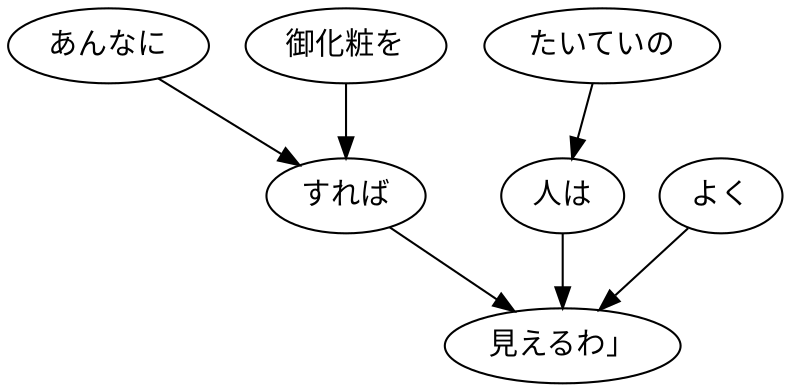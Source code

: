digraph graph6963 {
	node0 [label="あんなに"];
	node1 [label="御化粧を"];
	node2 [label="すれば"];
	node3 [label="たいていの"];
	node4 [label="人は"];
	node5 [label="よく"];
	node6 [label="見えるわ」"];
	node0 -> node2;
	node1 -> node2;
	node2 -> node6;
	node3 -> node4;
	node4 -> node6;
	node5 -> node6;
}
